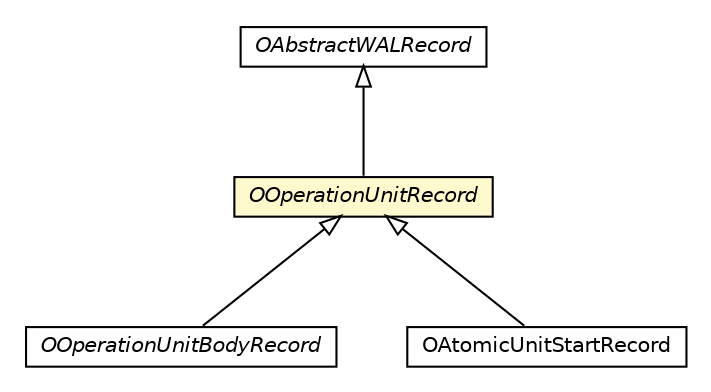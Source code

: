#!/usr/local/bin/dot
#
# Class diagram 
# Generated by UMLGraph version R5_6-24-gf6e263 (http://www.umlgraph.org/)
#

digraph G {
	edge [fontname="Helvetica",fontsize=10,labelfontname="Helvetica",labelfontsize=10];
	node [fontname="Helvetica",fontsize=10,shape=plaintext];
	nodesep=0.25;
	ranksep=0.5;
	// com.orientechnologies.orient.core.storage.impl.local.paginated.wal.OOperationUnitBodyRecord
	c2697808 [label=<<table title="com.orientechnologies.orient.core.storage.impl.local.paginated.wal.OOperationUnitBodyRecord" border="0" cellborder="1" cellspacing="0" cellpadding="2" port="p" href="./OOperationUnitBodyRecord.html">
		<tr><td><table border="0" cellspacing="0" cellpadding="1">
<tr><td align="center" balign="center"><font face="Helvetica-Oblique"> OOperationUnitBodyRecord </font></td></tr>
		</table></td></tr>
		</table>>, URL="./OOperationUnitBodyRecord.html", fontname="Helvetica", fontcolor="black", fontsize=10.0];
	// com.orientechnologies.orient.core.storage.impl.local.paginated.wal.OOperationUnitRecord
	c2697809 [label=<<table title="com.orientechnologies.orient.core.storage.impl.local.paginated.wal.OOperationUnitRecord" border="0" cellborder="1" cellspacing="0" cellpadding="2" port="p" bgcolor="lemonChiffon" href="./OOperationUnitRecord.html">
		<tr><td><table border="0" cellspacing="0" cellpadding="1">
<tr><td align="center" balign="center"><font face="Helvetica-Oblique"> OOperationUnitRecord </font></td></tr>
		</table></td></tr>
		</table>>, URL="./OOperationUnitRecord.html", fontname="Helvetica", fontcolor="black", fontsize=10.0];
	// com.orientechnologies.orient.core.storage.impl.local.paginated.wal.OAbstractWALRecord
	c2697815 [label=<<table title="com.orientechnologies.orient.core.storage.impl.local.paginated.wal.OAbstractWALRecord" border="0" cellborder="1" cellspacing="0" cellpadding="2" port="p" href="./OAbstractWALRecord.html">
		<tr><td><table border="0" cellspacing="0" cellpadding="1">
<tr><td align="center" balign="center"><font face="Helvetica-Oblique"> OAbstractWALRecord </font></td></tr>
		</table></td></tr>
		</table>>, URL="./OAbstractWALRecord.html", fontname="Helvetica", fontcolor="black", fontsize=10.0];
	// com.orientechnologies.orient.core.storage.impl.local.paginated.wal.OAtomicUnitStartRecord
	c2697823 [label=<<table title="com.orientechnologies.orient.core.storage.impl.local.paginated.wal.OAtomicUnitStartRecord" border="0" cellborder="1" cellspacing="0" cellpadding="2" port="p" href="./OAtomicUnitStartRecord.html">
		<tr><td><table border="0" cellspacing="0" cellpadding="1">
<tr><td align="center" balign="center"> OAtomicUnitStartRecord </td></tr>
		</table></td></tr>
		</table>>, URL="./OAtomicUnitStartRecord.html", fontname="Helvetica", fontcolor="black", fontsize=10.0];
	//com.orientechnologies.orient.core.storage.impl.local.paginated.wal.OOperationUnitBodyRecord extends com.orientechnologies.orient.core.storage.impl.local.paginated.wal.OOperationUnitRecord
	c2697809:p -> c2697808:p [dir=back,arrowtail=empty];
	//com.orientechnologies.orient.core.storage.impl.local.paginated.wal.OOperationUnitRecord extends com.orientechnologies.orient.core.storage.impl.local.paginated.wal.OAbstractWALRecord
	c2697815:p -> c2697809:p [dir=back,arrowtail=empty];
	//com.orientechnologies.orient.core.storage.impl.local.paginated.wal.OAtomicUnitStartRecord extends com.orientechnologies.orient.core.storage.impl.local.paginated.wal.OOperationUnitRecord
	c2697809:p -> c2697823:p [dir=back,arrowtail=empty];
}

